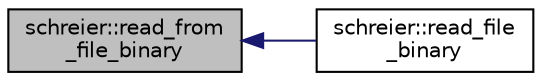 digraph "schreier::read_from_file_binary"
{
  edge [fontname="Helvetica",fontsize="10",labelfontname="Helvetica",labelfontsize="10"];
  node [fontname="Helvetica",fontsize="10",shape=record];
  rankdir="LR";
  Node5170 [label="schreier::read_from\l_file_binary",height=0.2,width=0.4,color="black", fillcolor="grey75", style="filled", fontcolor="black"];
  Node5170 -> Node5171 [dir="back",color="midnightblue",fontsize="10",style="solid",fontname="Helvetica"];
  Node5171 [label="schreier::read_file\l_binary",height=0.2,width=0.4,color="black", fillcolor="white", style="filled",URL="$d3/dd6/classschreier.html#abd32d044d2691866632d246bd5b9c3d4"];
}
